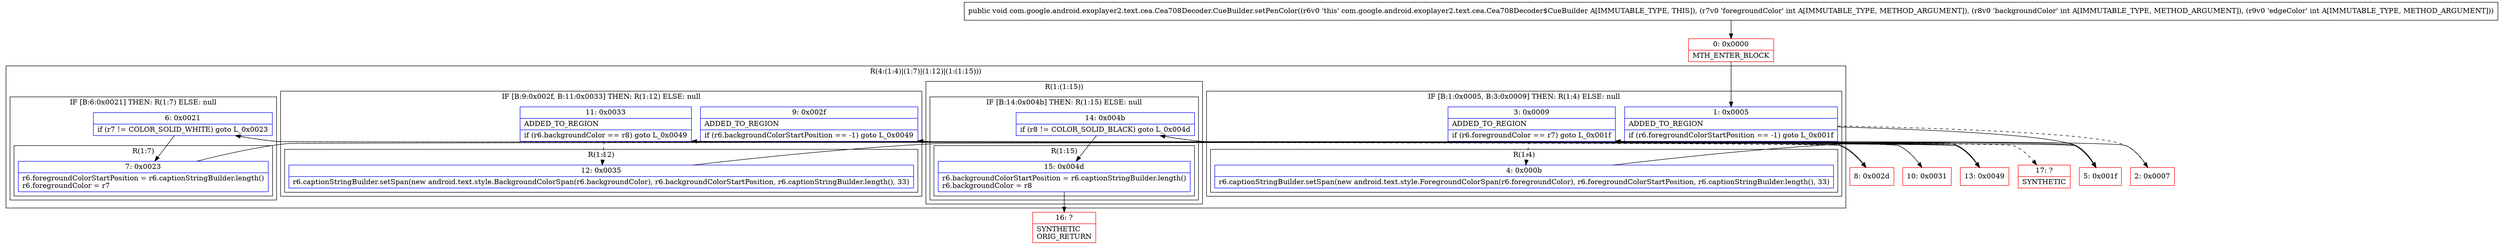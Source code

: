 digraph "CFG forcom.google.android.exoplayer2.text.cea.Cea708Decoder.CueBuilder.setPenColor(III)V" {
subgraph cluster_Region_43230851 {
label = "R(4:(1:4)|(1:7)|(1:12)|(1:(1:15)))";
node [shape=record,color=blue];
subgraph cluster_IfRegion_1369022298 {
label = "IF [B:1:0x0005, B:3:0x0009] THEN: R(1:4) ELSE: null";
node [shape=record,color=blue];
Node_1 [shape=record,label="{1\:\ 0x0005|ADDED_TO_REGION\l|if (r6.foregroundColorStartPosition == \-1) goto L_0x001f\l}"];
Node_3 [shape=record,label="{3\:\ 0x0009|ADDED_TO_REGION\l|if (r6.foregroundColor == r7) goto L_0x001f\l}"];
subgraph cluster_Region_1350744583 {
label = "R(1:4)";
node [shape=record,color=blue];
Node_4 [shape=record,label="{4\:\ 0x000b|r6.captionStringBuilder.setSpan(new android.text.style.ForegroundColorSpan(r6.foregroundColor), r6.foregroundColorStartPosition, r6.captionStringBuilder.length(), 33)\l}"];
}
}
subgraph cluster_IfRegion_1843260885 {
label = "IF [B:6:0x0021] THEN: R(1:7) ELSE: null";
node [shape=record,color=blue];
Node_6 [shape=record,label="{6\:\ 0x0021|if (r7 != COLOR_SOLID_WHITE) goto L_0x0023\l}"];
subgraph cluster_Region_1919285587 {
label = "R(1:7)";
node [shape=record,color=blue];
Node_7 [shape=record,label="{7\:\ 0x0023|r6.foregroundColorStartPosition = r6.captionStringBuilder.length()\lr6.foregroundColor = r7\l}"];
}
}
subgraph cluster_IfRegion_1864096522 {
label = "IF [B:9:0x002f, B:11:0x0033] THEN: R(1:12) ELSE: null";
node [shape=record,color=blue];
Node_9 [shape=record,label="{9\:\ 0x002f|ADDED_TO_REGION\l|if (r6.backgroundColorStartPosition == \-1) goto L_0x0049\l}"];
Node_11 [shape=record,label="{11\:\ 0x0033|ADDED_TO_REGION\l|if (r6.backgroundColor == r8) goto L_0x0049\l}"];
subgraph cluster_Region_705431148 {
label = "R(1:12)";
node [shape=record,color=blue];
Node_12 [shape=record,label="{12\:\ 0x0035|r6.captionStringBuilder.setSpan(new android.text.style.BackgroundColorSpan(r6.backgroundColor), r6.backgroundColorStartPosition, r6.captionStringBuilder.length(), 33)\l}"];
}
}
subgraph cluster_Region_675149245 {
label = "R(1:(1:15))";
node [shape=record,color=blue];
subgraph cluster_IfRegion_1976512136 {
label = "IF [B:14:0x004b] THEN: R(1:15) ELSE: null";
node [shape=record,color=blue];
Node_14 [shape=record,label="{14\:\ 0x004b|if (r8 != COLOR_SOLID_BLACK) goto L_0x004d\l}"];
subgraph cluster_Region_1153267888 {
label = "R(1:15)";
node [shape=record,color=blue];
Node_15 [shape=record,label="{15\:\ 0x004d|r6.backgroundColorStartPosition = r6.captionStringBuilder.length()\lr6.backgroundColor = r8\l}"];
}
}
}
}
Node_0 [shape=record,color=red,label="{0\:\ 0x0000|MTH_ENTER_BLOCK\l}"];
Node_2 [shape=record,color=red,label="{2\:\ 0x0007}"];
Node_5 [shape=record,color=red,label="{5\:\ 0x001f}"];
Node_8 [shape=record,color=red,label="{8\:\ 0x002d}"];
Node_10 [shape=record,color=red,label="{10\:\ 0x0031}"];
Node_13 [shape=record,color=red,label="{13\:\ 0x0049}"];
Node_16 [shape=record,color=red,label="{16\:\ ?|SYNTHETIC\lORIG_RETURN\l}"];
Node_17 [shape=record,color=red,label="{17\:\ ?|SYNTHETIC\l}"];
MethodNode[shape=record,label="{public void com.google.android.exoplayer2.text.cea.Cea708Decoder.CueBuilder.setPenColor((r6v0 'this' com.google.android.exoplayer2.text.cea.Cea708Decoder$CueBuilder A[IMMUTABLE_TYPE, THIS]), (r7v0 'foregroundColor' int A[IMMUTABLE_TYPE, METHOD_ARGUMENT]), (r8v0 'backgroundColor' int A[IMMUTABLE_TYPE, METHOD_ARGUMENT]), (r9v0 'edgeColor' int A[IMMUTABLE_TYPE, METHOD_ARGUMENT])) }"];
MethodNode -> Node_0;
Node_1 -> Node_2[style=dashed];
Node_1 -> Node_5;
Node_3 -> Node_4[style=dashed];
Node_3 -> Node_5;
Node_4 -> Node_5;
Node_6 -> Node_7;
Node_6 -> Node_8[style=dashed];
Node_7 -> Node_8;
Node_9 -> Node_10[style=dashed];
Node_9 -> Node_13;
Node_11 -> Node_12[style=dashed];
Node_11 -> Node_13;
Node_12 -> Node_13;
Node_14 -> Node_15;
Node_14 -> Node_17[style=dashed];
Node_15 -> Node_16;
Node_0 -> Node_1;
Node_2 -> Node_3;
Node_5 -> Node_6;
Node_8 -> Node_9;
Node_10 -> Node_11;
Node_13 -> Node_14;
}

